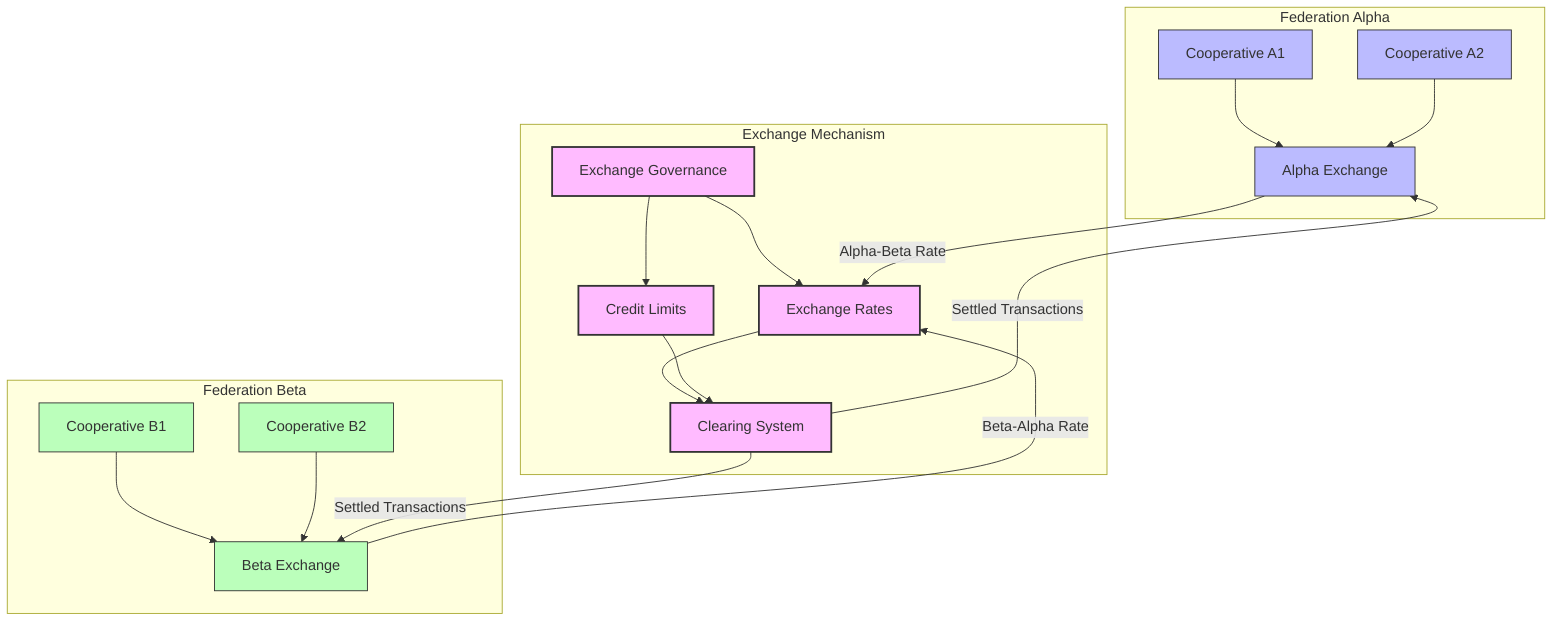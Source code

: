 graph TD
    subgraph "Federation Alpha"
        A_COOP1[Cooperative A1]
        A_COOP2[Cooperative A2]
        A_EXCHANGE[Alpha Exchange]
        
        A_COOP1 --> A_EXCHANGE
        A_COOP2 --> A_EXCHANGE
    end
    
    subgraph "Federation Beta"
        B_COOP1[Cooperative B1]
        B_COOP2[Cooperative B2]
        B_EXCHANGE[Beta Exchange]
        
        B_COOP1 --> B_EXCHANGE
        B_COOP2 --> B_EXCHANGE
    end
    
    subgraph "Exchange Mechanism"
        RATES[Exchange Rates]
        CLEARING[Clearing System]
        LIMITS[Credit Limits]
        GOVERNANCE[Exchange Governance]
        
        RATES --> CLEARING
        LIMITS --> CLEARING
        GOVERNANCE --> RATES
        GOVERNANCE --> LIMITS
    end
    
    A_EXCHANGE -->|Alpha-Beta Rate| RATES
    B_EXCHANGE -->|Beta-Alpha Rate| RATES
    
    CLEARING -->|Settled Transactions| A_EXCHANGE
    CLEARING -->|Settled Transactions| B_EXCHANGE
    
    classDef alpha fill:#bbf,stroke:#333,stroke-width:1px
    classDef beta fill:#bfb,stroke:#333,stroke-width:1px
    classDef exchange fill:#fbf,stroke:#333,stroke-width:2px
    
    class A_COOP1,A_COOP2,A_EXCHANGE alpha
    class B_COOP1,B_COOP2,B_EXCHANGE beta
    class RATES,CLEARING,LIMITS,GOVERNANCE exchange